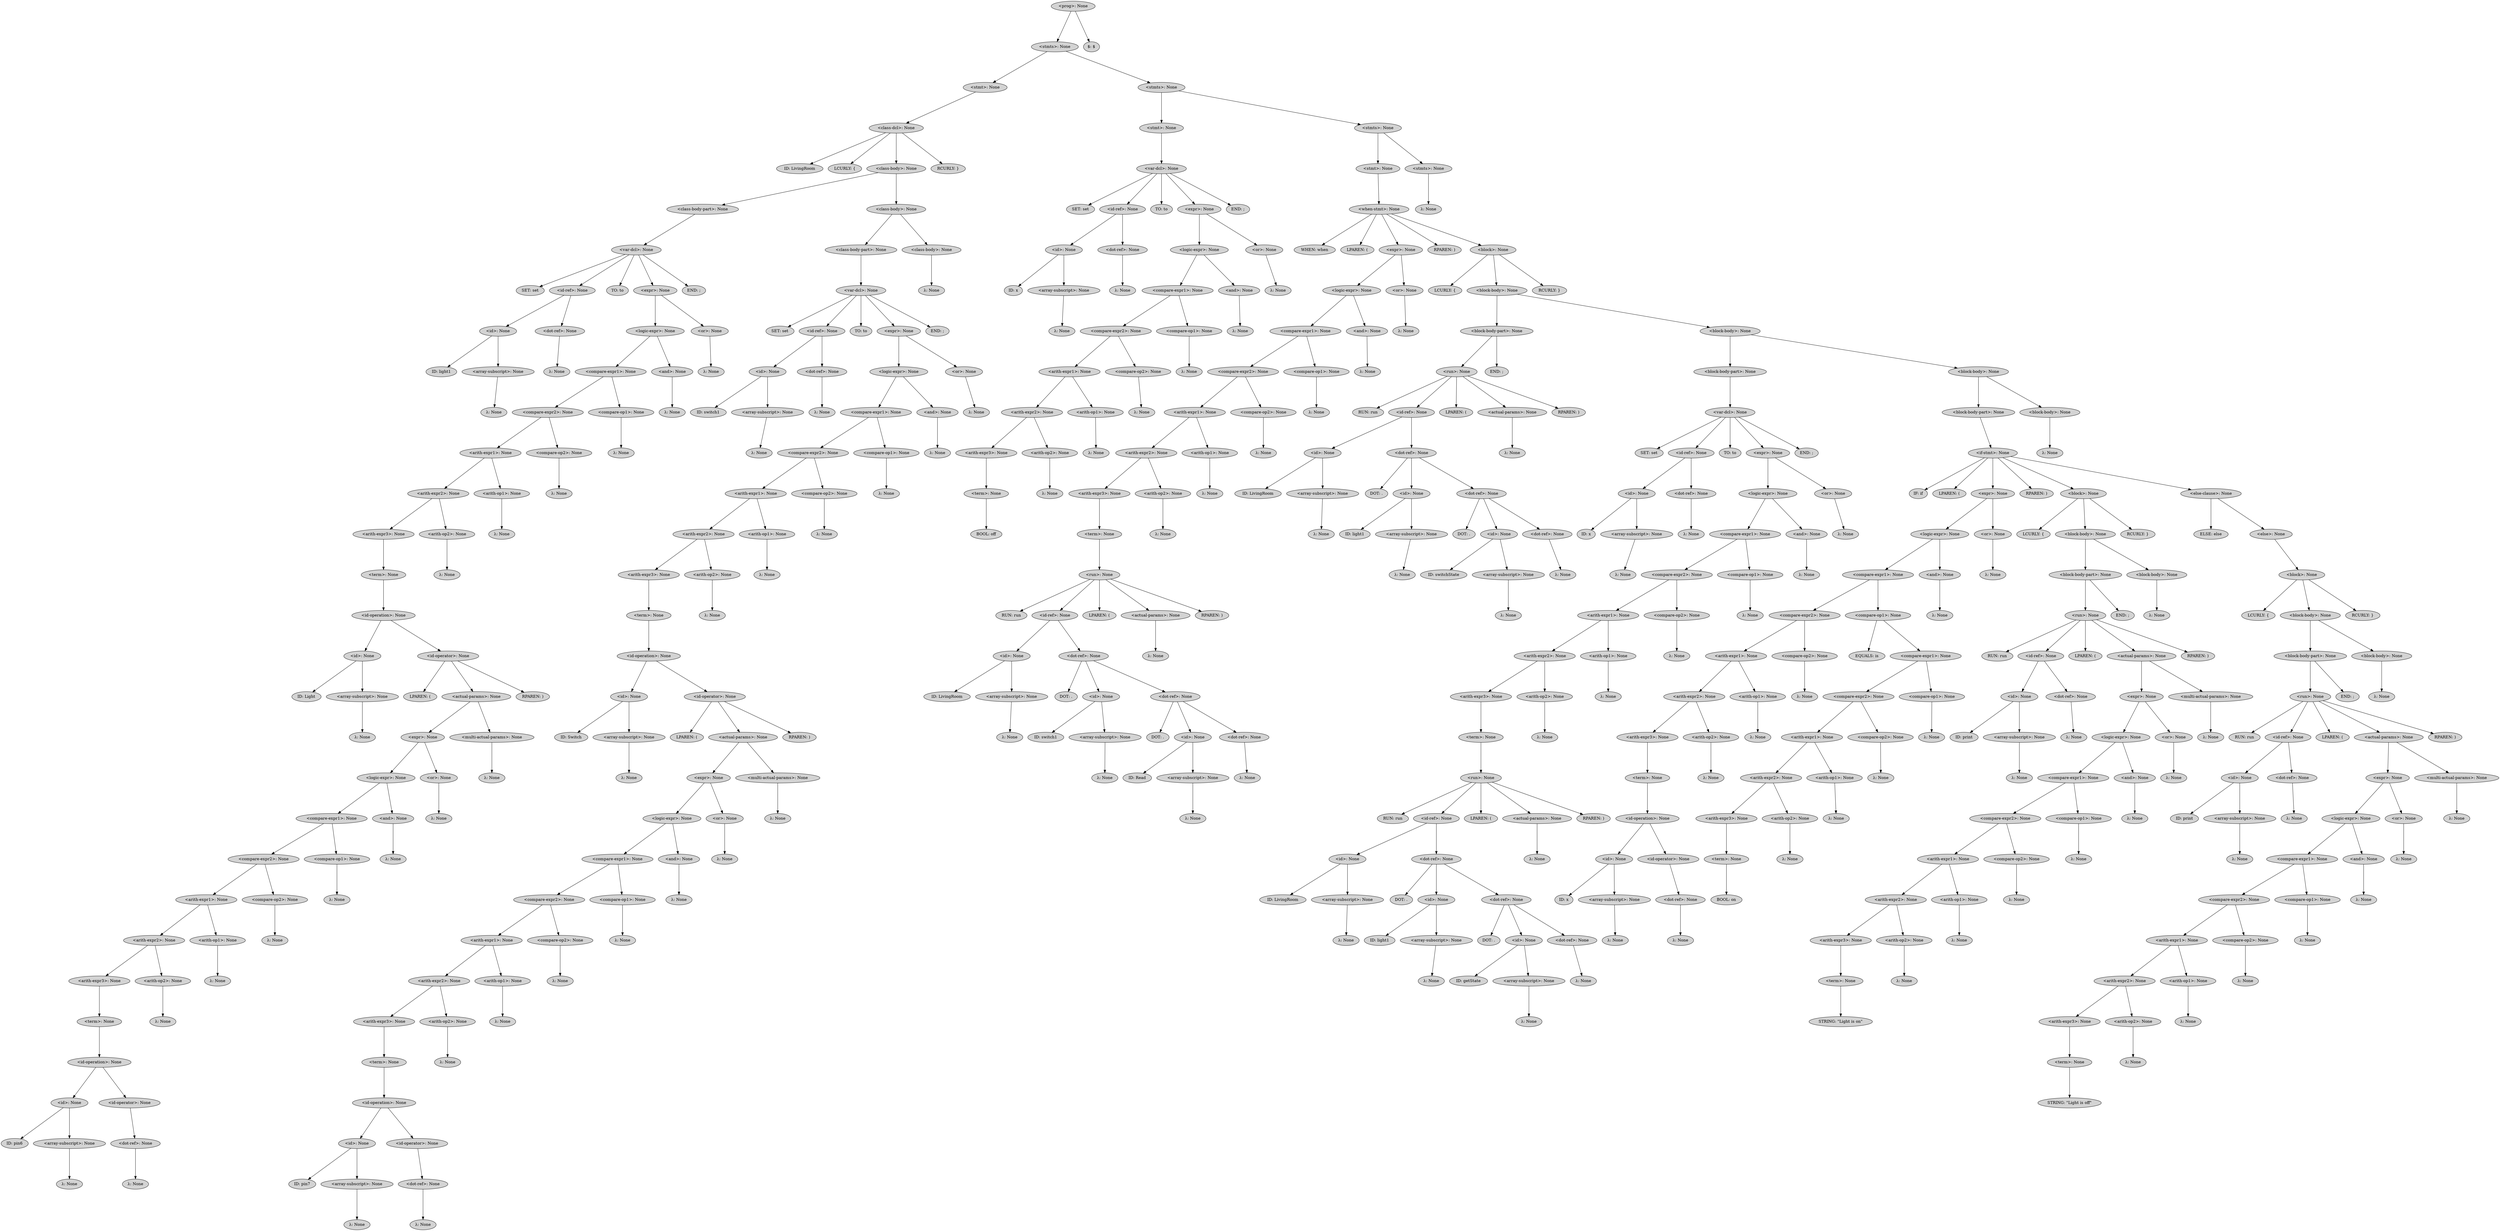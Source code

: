digraph G {
	graph [ranksep=1.5 ratio=fill]
	node [style=filled]
	overlap=false
	292417 [label="<prog>: None"]
	1020437 [label="<stmts>: None"]
	292417 -> 1020437
	1020441 [label="<stmt>: None"]
	1020437 -> 1020441
	1020445 [label="<class-dcl>: None"]
	1020441 -> 1020445
	1020447 [label="ID: LivingRoom"]
	1020445 -> 1020447
	1020449 [label="LCURLY: {"]
	1020445 -> 1020449
	1020451 [label="<class-body>: None"]
	1020445 -> 1020451
	1020455 [label="<class-body-part>: None"]
	1020451 -> 1020455
	1020459 [label="<var-dcl>: None"]
	1020455 -> 1020459
	1020461 [label="SET: set"]
	1020459 -> 1020461
	1020463 [label="<id-ref>: None"]
	1020459 -> 1020463
	1020473 [label="<id>: None"]
	1020463 -> 1020473
	1020477 [label="ID: light1"]
	1020473 -> 1020477
	1020479 [label="<array-subscript>: None"]
	1020473 -> 1020479
	1020481 [label="λ: None"]
	1020479 -> 1020481
	1020475 [label="<dot-ref>: None"]
	1020463 -> 1020475
	1020483 [label="λ: None"]
	1020475 -> 1020483
	1020465 [label="TO: to"]
	1020459 -> 1020465
	1020467 [label="<expr>: None"]
	1020459 -> 1020467
	1020485 [label="<logic-expr>: None"]
	1020467 -> 1020485
	1020489 [label="<compare-expr1>: None"]
	1020485 -> 1020489
	1020493 [label="<compare-expr2>: None"]
	1020489 -> 1020493
	1020497 [label="<arith-expr1>: None"]
	1020493 -> 1020497
	1020501 [label="<arith-expr2>: None"]
	1020497 -> 1020501
	1020505 [label="<arith-expr3>: None"]
	1020501 -> 1020505
	1020509 [label="<term>: None"]
	1020505 -> 1020509
	1020511 [label="<id-operation>: None"]
	1020509 -> 1020511
	1020513 [label="<id>: None"]
	1020511 -> 1020513
	1020517 [label="ID: Light"]
	1020513 -> 1020517
	1020519 [label="<array-subscript>: None"]
	1020513 -> 1020519
	1020521 [label="λ: None"]
	1020519 -> 1020521
	1020515 [label="<id-operator>: None"]
	1020511 -> 1020515
	1020523 [label="LPAREN: ("]
	1020515 -> 1020523
	1020525 [label="<actual-params>: None"]
	1020515 -> 1020525
	1020529 [label="<expr>: None"]
	1020525 -> 1020529
	1020533 [label="<logic-expr>: None"]
	1020529 -> 1020533
	1020537 [label="<compare-expr1>: None"]
	1020533 -> 1020537
	1020541 [label="<compare-expr2>: None"]
	1020537 -> 1020541
	1020545 [label="<arith-expr1>: None"]
	1020541 -> 1020545
	1020549 [label="<arith-expr2>: None"]
	1020545 -> 1020549
	1020553 [label="<arith-expr3>: None"]
	1020549 -> 1020553
	1020557 [label="<term>: None"]
	1020553 -> 1020557
	1020559 [label="<id-operation>: None"]
	1020557 -> 1020559
	1020561 [label="<id>: None"]
	1020559 -> 1020561
	1020565 [label="ID: pin6"]
	1020561 -> 1020565
	1020567 [label="<array-subscript>: None"]
	1020561 -> 1020567
	1020569 [label="λ: None"]
	1020567 -> 1020569
	1020563 [label="<id-operator>: None"]
	1020559 -> 1020563
	1020571 [label="<dot-ref>: None"]
	1020563 -> 1020571
	1020573 [label="λ: None"]
	1020571 -> 1020573
	1020555 [label="<arith-op2>: None"]
	1020549 -> 1020555
	1020575 [label="λ: None"]
	1020555 -> 1020575
	1020551 [label="<arith-op1>: None"]
	1020545 -> 1020551
	1020577 [label="λ: None"]
	1020551 -> 1020577
	1020547 [label="<compare-op2>: None"]
	1020541 -> 1020547
	1020579 [label="λ: None"]
	1020547 -> 1020579
	1020543 [label="<compare-op1>: None"]
	1020537 -> 1020543
	1020581 [label="λ: None"]
	1020543 -> 1020581
	1020539 [label="<and>: None"]
	1020533 -> 1020539
	1020583 [label="λ: None"]
	1020539 -> 1020583
	1020535 [label="<or>: None"]
	1020529 -> 1020535
	1020585 [label="λ: None"]
	1020535 -> 1020585
	1020531 [label="<multi-actual-params>: None"]
	1020525 -> 1020531
	1020587 [label="λ: None"]
	1020531 -> 1020587
	1020527 [label="RPAREN: )"]
	1020515 -> 1020527
	1020507 [label="<arith-op2>: None"]
	1020501 -> 1020507
	1020589 [label="λ: None"]
	1020507 -> 1020589
	1020503 [label="<arith-op1>: None"]
	1020497 -> 1020503
	1020591 [label="λ: None"]
	1020503 -> 1020591
	1020499 [label="<compare-op2>: None"]
	1020493 -> 1020499
	1020593 [label="λ: None"]
	1020499 -> 1020593
	1020495 [label="<compare-op1>: None"]
	1020489 -> 1020495
	1020595 [label="λ: None"]
	1020495 -> 1020595
	1020491 [label="<and>: None"]
	1020485 -> 1020491
	1020597 [label="λ: None"]
	1020491 -> 1020597
	1020487 [label="<or>: None"]
	1020467 -> 1020487
	1020599 [label="λ: None"]
	1020487 -> 1020599
	1020469 [label="END: ;"]
	1020459 -> 1020469
	1020457 [label="<class-body>: None"]
	1020451 -> 1020457
	1020601 [label="<class-body-part>: None"]
	1020457 -> 1020601
	1020605 [label="<var-dcl>: None"]
	1020601 -> 1020605
	1020607 [label="SET: set"]
	1020605 -> 1020607
	1020609 [label="<id-ref>: None"]
	1020605 -> 1020609
	1020619 [label="<id>: None"]
	1020609 -> 1020619
	1020623 [label="ID: switch1"]
	1020619 -> 1020623
	1020625 [label="<array-subscript>: None"]
	1020619 -> 1020625
	1020627 [label="λ: None"]
	1020625 -> 1020627
	1020621 [label="<dot-ref>: None"]
	1020609 -> 1020621
	1020629 [label="λ: None"]
	1020621 -> 1020629
	1020611 [label="TO: to"]
	1020605 -> 1020611
	1020613 [label="<expr>: None"]
	1020605 -> 1020613
	1020631 [label="<logic-expr>: None"]
	1020613 -> 1020631
	1020635 [label="<compare-expr1>: None"]
	1020631 -> 1020635
	1020639 [label="<compare-expr2>: None"]
	1020635 -> 1020639
	1020643 [label="<arith-expr1>: None"]
	1020639 -> 1020643
	1020647 [label="<arith-expr2>: None"]
	1020643 -> 1020647
	1020651 [label="<arith-expr3>: None"]
	1020647 -> 1020651
	1020655 [label="<term>: None"]
	1020651 -> 1020655
	1020657 [label="<id-operation>: None"]
	1020655 -> 1020657
	1020659 [label="<id>: None"]
	1020657 -> 1020659
	1020663 [label="ID: Switch"]
	1020659 -> 1020663
	1020665 [label="<array-subscript>: None"]
	1020659 -> 1020665
	1020667 [label="λ: None"]
	1020665 -> 1020667
	1020661 [label="<id-operator>: None"]
	1020657 -> 1020661
	1020669 [label="LPAREN: ("]
	1020661 -> 1020669
	1020671 [label="<actual-params>: None"]
	1020661 -> 1020671
	1022981 [label="<expr>: None"]
	1020671 -> 1022981
	1022985 [label="<logic-expr>: None"]
	1022981 -> 1022985
	1022989 [label="<compare-expr1>: None"]
	1022985 -> 1022989
	1022993 [label="<compare-expr2>: None"]
	1022989 -> 1022993
	1022997 [label="<arith-expr1>: None"]
	1022993 -> 1022997
	1023001 [label="<arith-expr2>: None"]
	1022997 -> 1023001
	1023005 [label="<arith-expr3>: None"]
	1023001 -> 1023005
	1023009 [label="<term>: None"]
	1023005 -> 1023009
	1023011 [label="<id-operation>: None"]
	1023009 -> 1023011
	1023013 [label="<id>: None"]
	1023011 -> 1023013
	1023017 [label="ID: pin7"]
	1023013 -> 1023017
	1023019 [label="<array-subscript>: None"]
	1023013 -> 1023019
	1023021 [label="λ: None"]
	1023019 -> 1023021
	1023015 [label="<id-operator>: None"]
	1023011 -> 1023015
	1023023 [label="<dot-ref>: None"]
	1023015 -> 1023023
	1023025 [label="λ: None"]
	1023023 -> 1023025
	1023007 [label="<arith-op2>: None"]
	1023001 -> 1023007
	1023027 [label="λ: None"]
	1023007 -> 1023027
	1023003 [label="<arith-op1>: None"]
	1022997 -> 1023003
	1023029 [label="λ: None"]
	1023003 -> 1023029
	1022999 [label="<compare-op2>: None"]
	1022993 -> 1022999
	1023031 [label="λ: None"]
	1022999 -> 1023031
	1022995 [label="<compare-op1>: None"]
	1022989 -> 1022995
	1023033 [label="λ: None"]
	1022995 -> 1023033
	1022991 [label="<and>: None"]
	1022985 -> 1022991
	1023035 [label="λ: None"]
	1022991 -> 1023035
	1022987 [label="<or>: None"]
	1022981 -> 1022987
	1023037 [label="λ: None"]
	1022987 -> 1023037
	1022983 [label="<multi-actual-params>: None"]
	1020671 -> 1022983
	1023039 [label="λ: None"]
	1022983 -> 1023039
	1022979 [label="RPAREN: )"]
	1020661 -> 1022979
	1020653 [label="<arith-op2>: None"]
	1020647 -> 1020653
	1023041 [label="λ: None"]
	1020653 -> 1023041
	1020649 [label="<arith-op1>: None"]
	1020643 -> 1020649
	1023043 [label="λ: None"]
	1020649 -> 1023043
	1020645 [label="<compare-op2>: None"]
	1020639 -> 1020645
	1023045 [label="λ: None"]
	1020645 -> 1023045
	1020641 [label="<compare-op1>: None"]
	1020635 -> 1020641
	1023047 [label="λ: None"]
	1020641 -> 1023047
	1020637 [label="<and>: None"]
	1020631 -> 1020637
	1023049 [label="λ: None"]
	1020637 -> 1023049
	1020633 [label="<or>: None"]
	1020613 -> 1020633
	1023051 [label="λ: None"]
	1020633 -> 1023051
	1020615 [label="END: ;"]
	1020605 -> 1020615
	1020603 [label="<class-body>: None"]
	1020457 -> 1020603
	1023053 [label="λ: None"]
	1020603 -> 1023053
	1020453 [label="RCURLY: }"]
	1020445 -> 1020453
	1020443 [label="<stmts>: None"]
	1020437 -> 1020443
	1023055 [label="<stmt>: None"]
	1020443 -> 1023055
	1023059 [label="<var-dcl>: None"]
	1023055 -> 1023059
	1023061 [label="SET: set"]
	1023059 -> 1023061
	1023063 [label="<id-ref>: None"]
	1023059 -> 1023063
	1023073 [label="<id>: None"]
	1023063 -> 1023073
	1023077 [label="ID: x"]
	1023073 -> 1023077
	1023079 [label="<array-subscript>: None"]
	1023073 -> 1023079
	1023081 [label="λ: None"]
	1023079 -> 1023081
	1023075 [label="<dot-ref>: None"]
	1023063 -> 1023075
	1023083 [label="λ: None"]
	1023075 -> 1023083
	1023065 [label="TO: to"]
	1023059 -> 1023065
	1023067 [label="<expr>: None"]
	1023059 -> 1023067
	1023085 [label="<logic-expr>: None"]
	1023067 -> 1023085
	1023089 [label="<compare-expr1>: None"]
	1023085 -> 1023089
	1023093 [label="<compare-expr2>: None"]
	1023089 -> 1023093
	1023097 [label="<arith-expr1>: None"]
	1023093 -> 1023097
	1023101 [label="<arith-expr2>: None"]
	1023097 -> 1023101
	1023105 [label="<arith-expr3>: None"]
	1023101 -> 1023105
	1023109 [label="<term>: None"]
	1023105 -> 1023109
	1023111 [label="BOOL: off"]
	1023109 -> 1023111
	1023107 [label="<arith-op2>: None"]
	1023101 -> 1023107
	1023113 [label="λ: None"]
	1023107 -> 1023113
	1023103 [label="<arith-op1>: None"]
	1023097 -> 1023103
	1023115 [label="λ: None"]
	1023103 -> 1023115
	1023099 [label="<compare-op2>: None"]
	1023093 -> 1023099
	1023117 [label="λ: None"]
	1023099 -> 1023117
	1023095 [label="<compare-op1>: None"]
	1023089 -> 1023095
	1023119 [label="λ: None"]
	1023095 -> 1023119
	1023091 [label="<and>: None"]
	1023085 -> 1023091
	1023121 [label="λ: None"]
	1023091 -> 1023121
	1023087 [label="<or>: None"]
	1023067 -> 1023087
	1023123 [label="λ: None"]
	1023087 -> 1023123
	1023069 [label="END: ;"]
	1023059 -> 1023069
	1023057 [label="<stmts>: None"]
	1020443 -> 1023057
	1023125 [label="<stmt>: None"]
	1023057 -> 1023125
	1023129 [label="<when-stmt>: None"]
	1023125 -> 1023129
	1023131 [label="WHEN: when"]
	1023129 -> 1023131
	1023133 [label="LPAREN: ("]
	1023129 -> 1023133
	1023135 [label="<expr>: None"]
	1023129 -> 1023135
	1023143 [label="<logic-expr>: None"]
	1023135 -> 1023143
	1023147 [label="<compare-expr1>: None"]
	1023143 -> 1023147
	1023151 [label="<compare-expr2>: None"]
	1023147 -> 1023151
	1023155 [label="<arith-expr1>: None"]
	1023151 -> 1023155
	1023159 [label="<arith-expr2>: None"]
	1023155 -> 1023159
	1023163 [label="<arith-expr3>: None"]
	1023159 -> 1023163
	1023167 [label="<term>: None"]
	1023163 -> 1023167
	1023169 [label="<run>: None"]
	1023167 -> 1023169
	1023171 [label="RUN: run"]
	1023169 -> 1023171
	1023173 [label="<id-ref>: None"]
	1023169 -> 1023173
	1023183 [label="<id>: None"]
	1023173 -> 1023183
	1023187 [label="ID: LivingRoom"]
	1023183 -> 1023187
	1023189 [label="<array-subscript>: None"]
	1023183 -> 1023189
	1023191 [label="λ: None"]
	1023189 -> 1023191
	1023185 [label="<dot-ref>: None"]
	1023173 -> 1023185
	1023193 [label="DOT: ."]
	1023185 -> 1023193
	1023195 [label="<id>: None"]
	1023185 -> 1023195
	1023199 [label="ID: switch1"]
	1023195 -> 1023199
	1023201 [label="<array-subscript>: None"]
	1023195 -> 1023201
	1023203 [label="λ: None"]
	1023201 -> 1023203
	1023197 [label="<dot-ref>: None"]
	1023185 -> 1023197
	1023205 [label="DOT: ."]
	1023197 -> 1023205
	1023207 [label="<id>: None"]
	1023197 -> 1023207
	1023211 [label="ID: Read"]
	1023207 -> 1023211
	1023213 [label="<array-subscript>: None"]
	1023207 -> 1023213
	1023215 [label="λ: None"]
	1023213 -> 1023215
	1023209 [label="<dot-ref>: None"]
	1023197 -> 1023209
	1023217 [label="λ: None"]
	1023209 -> 1023217
	1023175 [label="LPAREN: ("]
	1023169 -> 1023175
	1023177 [label="<actual-params>: None"]
	1023169 -> 1023177
	1023219 [label="λ: None"]
	1023177 -> 1023219
	1023179 [label="RPAREN: )"]
	1023169 -> 1023179
	1023165 [label="<arith-op2>: None"]
	1023159 -> 1023165
	1023221 [label="λ: None"]
	1023165 -> 1023221
	1023161 [label="<arith-op1>: None"]
	1023155 -> 1023161
	1023223 [label="λ: None"]
	1023161 -> 1023223
	1023157 [label="<compare-op2>: None"]
	1023151 -> 1023157
	1023225 [label="λ: None"]
	1023157 -> 1023225
	1023153 [label="<compare-op1>: None"]
	1023147 -> 1023153
	1023227 [label="λ: None"]
	1023153 -> 1023227
	1023149 [label="<and>: None"]
	1023143 -> 1023149
	1023229 [label="λ: None"]
	1023149 -> 1023229
	1023145 [label="<or>: None"]
	1023135 -> 1023145
	1023231 [label="λ: None"]
	1023145 -> 1023231
	1023137 [label="RPAREN: )"]
	1023129 -> 1023137
	1023139 [label="<block>: None"]
	1023129 -> 1023139
	1024259 [label="LCURLY: {"]
	1023139 -> 1024259
	1024261 [label="<block-body>: None"]
	1023139 -> 1024261
	1024265 [label="<block-body-part>: None"]
	1024261 -> 1024265
	1024269 [label="<run>: None"]
	1024265 -> 1024269
	1024273 [label="RUN: run"]
	1024269 -> 1024273
	1024275 [label="<id-ref>: None"]
	1024269 -> 1024275
	1024285 [label="<id>: None"]
	1024275 -> 1024285
	1024289 [label="ID: LivingRoom"]
	1024285 -> 1024289
	1024291 [label="<array-subscript>: None"]
	1024285 -> 1024291
	1024293 [label="λ: None"]
	1024291 -> 1024293
	1024287 [label="<dot-ref>: None"]
	1024275 -> 1024287
	1024295 [label="DOT: ."]
	1024287 -> 1024295
	1024297 [label="<id>: None"]
	1024287 -> 1024297
	1024301 [label="ID: light1"]
	1024297 -> 1024301
	1024303 [label="<array-subscript>: None"]
	1024297 -> 1024303
	1024305 [label="λ: None"]
	1024303 -> 1024305
	1024299 [label="<dot-ref>: None"]
	1024287 -> 1024299
	1024307 [label="DOT: ."]
	1024299 -> 1024307
	1024309 [label="<id>: None"]
	1024299 -> 1024309
	1024313 [label="ID: switchState"]
	1024309 -> 1024313
	1024315 [label="<array-subscript>: None"]
	1024309 -> 1024315
	1024317 [label="λ: None"]
	1024315 -> 1024317
	1024311 [label="<dot-ref>: None"]
	1024299 -> 1024311
	1024319 [label="λ: None"]
	1024311 -> 1024319
	1024277 [label="LPAREN: ("]
	1024269 -> 1024277
	1024279 [label="<actual-params>: None"]
	1024269 -> 1024279
	1024321 [label="λ: None"]
	1024279 -> 1024321
	1024281 [label="RPAREN: )"]
	1024269 -> 1024281
	1024271 [label="END: ;"]
	1024265 -> 1024271
	1024267 [label="<block-body>: None"]
	1024261 -> 1024267
	1024323 [label="<block-body-part>: None"]
	1024267 -> 1024323
	1024327 [label="<var-dcl>: None"]
	1024323 -> 1024327
	1024329 [label="SET: set"]
	1024327 -> 1024329
	1024331 [label="<id-ref>: None"]
	1024327 -> 1024331
	1024341 [label="<id>: None"]
	1024331 -> 1024341
	1024345 [label="ID: x"]
	1024341 -> 1024345
	1024347 [label="<array-subscript>: None"]
	1024341 -> 1024347
	1024349 [label="λ: None"]
	1024347 -> 1024349
	1024343 [label="<dot-ref>: None"]
	1024331 -> 1024343
	1024351 [label="λ: None"]
	1024343 -> 1024351
	1024333 [label="TO: to"]
	1024327 -> 1024333
	1024335 [label="<expr>: None"]
	1024327 -> 1024335
	1024353 [label="<logic-expr>: None"]
	1024335 -> 1024353
	1024357 [label="<compare-expr1>: None"]
	1024353 -> 1024357
	1024361 [label="<compare-expr2>: None"]
	1024357 -> 1024361
	1024365 [label="<arith-expr1>: None"]
	1024361 -> 1024365
	1024369 [label="<arith-expr2>: None"]
	1024365 -> 1024369
	1024373 [label="<arith-expr3>: None"]
	1024369 -> 1024373
	1024377 [label="<term>: None"]
	1024373 -> 1024377
	1024379 [label="<run>: None"]
	1024377 -> 1024379
	1024381 [label="RUN: run"]
	1024379 -> 1024381
	1024383 [label="<id-ref>: None"]
	1024379 -> 1024383
	1024393 [label="<id>: None"]
	1024383 -> 1024393
	1024397 [label="ID: LivingRoom"]
	1024393 -> 1024397
	1024399 [label="<array-subscript>: None"]
	1024393 -> 1024399
	1024401 [label="λ: None"]
	1024399 -> 1024401
	1024395 [label="<dot-ref>: None"]
	1024383 -> 1024395
	1024403 [label="DOT: ."]
	1024395 -> 1024403
	1024405 [label="<id>: None"]
	1024395 -> 1024405
	1024409 [label="ID: light1"]
	1024405 -> 1024409
	1024411 [label="<array-subscript>: None"]
	1024405 -> 1024411
	1024413 [label="λ: None"]
	1024411 -> 1024413
	1024407 [label="<dot-ref>: None"]
	1024395 -> 1024407
	1024415 [label="DOT: ."]
	1024407 -> 1024415
	1024417 [label="<id>: None"]
	1024407 -> 1024417
	1024421 [label="ID: getState"]
	1024417 -> 1024421
	1024423 [label="<array-subscript>: None"]
	1024417 -> 1024423
	1024425 [label="λ: None"]
	1024423 -> 1024425
	1024419 [label="<dot-ref>: None"]
	1024407 -> 1024419
	1024427 [label="λ: None"]
	1024419 -> 1024427
	1024385 [label="LPAREN: ("]
	1024379 -> 1024385
	1024387 [label="<actual-params>: None"]
	1024379 -> 1024387
	1024429 [label="λ: None"]
	1024387 -> 1024429
	1024389 [label="RPAREN: )"]
	1024379 -> 1024389
	1024375 [label="<arith-op2>: None"]
	1024369 -> 1024375
	1024431 [label="λ: None"]
	1024375 -> 1024431
	1024371 [label="<arith-op1>: None"]
	1024365 -> 1024371
	1024433 [label="λ: None"]
	1024371 -> 1024433
	1024367 [label="<compare-op2>: None"]
	1024361 -> 1024367
	1024435 [label="λ: None"]
	1024367 -> 1024435
	1024363 [label="<compare-op1>: None"]
	1024357 -> 1024363
	1024437 [label="λ: None"]
	1024363 -> 1024437
	1024359 [label="<and>: None"]
	1024353 -> 1024359
	1024439 [label="λ: None"]
	1024359 -> 1024439
	1024355 [label="<or>: None"]
	1024335 -> 1024355
	1024441 [label="λ: None"]
	1024355 -> 1024441
	1024337 [label="END: ;"]
	1024327 -> 1024337
	1024325 [label="<block-body>: None"]
	1024267 -> 1024325
	1024443 [label="<block-body-part>: None"]
	1024325 -> 1024443
	1024447 [label="<if-stmt>: None"]
	1024443 -> 1024447
	1024449 [label="IF: if"]
	1024447 -> 1024449
	1024451 [label="LPAREN: ("]
	1024447 -> 1024451
	1024453 [label="<expr>: None"]
	1024447 -> 1024453
	1024463 [label="<logic-expr>: None"]
	1024453 -> 1024463
	1024467 [label="<compare-expr1>: None"]
	1024463 -> 1024467
	1024471 [label="<compare-expr2>: None"]
	1024467 -> 1024471
	1024475 [label="<arith-expr1>: None"]
	1024471 -> 1024475
	1024479 [label="<arith-expr2>: None"]
	1024475 -> 1024479
	1024483 [label="<arith-expr3>: None"]
	1024479 -> 1024483
	1024487 [label="<term>: None"]
	1024483 -> 1024487
	1024489 [label="<id-operation>: None"]
	1024487 -> 1024489
	1024491 [label="<id>: None"]
	1024489 -> 1024491
	1024495 [label="ID: x"]
	1024491 -> 1024495
	1024497 [label="<array-subscript>: None"]
	1024491 -> 1024497
	1024499 [label="λ: None"]
	1024497 -> 1024499
	1024493 [label="<id-operator>: None"]
	1024489 -> 1024493
	1024501 [label="<dot-ref>: None"]
	1024493 -> 1024501
	1024503 [label="λ: None"]
	1024501 -> 1024503
	1024485 [label="<arith-op2>: None"]
	1024479 -> 1024485
	1024505 [label="λ: None"]
	1024485 -> 1024505
	1024481 [label="<arith-op1>: None"]
	1024475 -> 1024481
	1024507 [label="λ: None"]
	1024481 -> 1024507
	1024477 [label="<compare-op2>: None"]
	1024471 -> 1024477
	1024509 [label="λ: None"]
	1024477 -> 1024509
	1024473 [label="<compare-op1>: None"]
	1024467 -> 1024473
	1024511 [label="EQUALS: is"]
	1024473 -> 1024511
	1025539 [label="<compare-expr1>: None"]
	1024473 -> 1025539
	1025541 [label="<compare-expr2>: None"]
	1025539 -> 1025541
	1025545 [label="<arith-expr1>: None"]
	1025541 -> 1025545
	1025549 [label="<arith-expr2>: None"]
	1025545 -> 1025549
	1025553 [label="<arith-expr3>: None"]
	1025549 -> 1025553
	1025557 [label="<term>: None"]
	1025553 -> 1025557
	1025559 [label="BOOL: on"]
	1025557 -> 1025559
	1025555 [label="<arith-op2>: None"]
	1025549 -> 1025555
	1025561 [label="λ: None"]
	1025555 -> 1025561
	1025551 [label="<arith-op1>: None"]
	1025545 -> 1025551
	1025563 [label="λ: None"]
	1025551 -> 1025563
	1025547 [label="<compare-op2>: None"]
	1025541 -> 1025547
	1025565 [label="λ: None"]
	1025547 -> 1025565
	1025543 [label="<compare-op1>: None"]
	1025539 -> 1025543
	1025567 [label="λ: None"]
	1025543 -> 1025567
	1024469 [label="<and>: None"]
	1024463 -> 1024469
	1025569 [label="λ: None"]
	1024469 -> 1025569
	1024465 [label="<or>: None"]
	1024453 -> 1024465
	1025571 [label="λ: None"]
	1024465 -> 1025571
	1024455 [label="RPAREN: )"]
	1024447 -> 1024455
	1024457 [label="<block>: None"]
	1024447 -> 1024457
	1025573 [label="LCURLY: {"]
	1024457 -> 1025573
	1025575 [label="<block-body>: None"]
	1024457 -> 1025575
	1025579 [label="<block-body-part>: None"]
	1025575 -> 1025579
	1025583 [label="<run>: None"]
	1025579 -> 1025583
	1025587 [label="RUN: run"]
	1025583 -> 1025587
	1025589 [label="<id-ref>: None"]
	1025583 -> 1025589
	1025599 [label="<id>: None"]
	1025589 -> 1025599
	1025603 [label="ID: print"]
	1025599 -> 1025603
	1025605 [label="<array-subscript>: None"]
	1025599 -> 1025605
	1025607 [label="λ: None"]
	1025605 -> 1025607
	1025601 [label="<dot-ref>: None"]
	1025589 -> 1025601
	1025609 [label="λ: None"]
	1025601 -> 1025609
	1025591 [label="LPAREN: ("]
	1025583 -> 1025591
	1025593 [label="<actual-params>: None"]
	1025583 -> 1025593
	1025611 [label="<expr>: None"]
	1025593 -> 1025611
	1025615 [label="<logic-expr>: None"]
	1025611 -> 1025615
	1025619 [label="<compare-expr1>: None"]
	1025615 -> 1025619
	1025623 [label="<compare-expr2>: None"]
	1025619 -> 1025623
	1025627 [label="<arith-expr1>: None"]
	1025623 -> 1025627
	1025631 [label="<arith-expr2>: None"]
	1025627 -> 1025631
	1025635 [label="<arith-expr3>: None"]
	1025631 -> 1025635
	1025639 [label="<term>: None"]
	1025635 -> 1025639
	1025641 [label="STRING: \"Light is on\""]
	1025639 -> 1025641
	1025637 [label="<arith-op2>: None"]
	1025631 -> 1025637
	1025643 [label="λ: None"]
	1025637 -> 1025643
	1025633 [label="<arith-op1>: None"]
	1025627 -> 1025633
	1025645 [label="λ: None"]
	1025633 -> 1025645
	1025629 [label="<compare-op2>: None"]
	1025623 -> 1025629
	1025647 [label="λ: None"]
	1025629 -> 1025647
	1025625 [label="<compare-op1>: None"]
	1025619 -> 1025625
	1025649 [label="λ: None"]
	1025625 -> 1025649
	1025621 [label="<and>: None"]
	1025615 -> 1025621
	1025651 [label="λ: None"]
	1025621 -> 1025651
	1025617 [label="<or>: None"]
	1025611 -> 1025617
	1025653 [label="λ: None"]
	1025617 -> 1025653
	1025613 [label="<multi-actual-params>: None"]
	1025593 -> 1025613
	1025655 [label="λ: None"]
	1025613 -> 1025655
	1025595 [label="RPAREN: )"]
	1025583 -> 1025595
	1025585 [label="END: ;"]
	1025579 -> 1025585
	1025581 [label="<block-body>: None"]
	1025575 -> 1025581
	1025657 [label="λ: None"]
	1025581 -> 1025657
	1025577 [label="RCURLY: }"]
	1024457 -> 1025577
	1024461 [label="<else-clause>: None"]
	1024447 -> 1024461
	1025659 [label="ELSE: else"]
	1024461 -> 1025659
	1025661 [label="<else>: None"]
	1024461 -> 1025661
	1025663 [label="<block>: None"]
	1025661 -> 1025663
	1025665 [label="LCURLY: {"]
	1025663 -> 1025665
	1025667 [label="<block-body>: None"]
	1025663 -> 1025667
	1025671 [label="<block-body-part>: None"]
	1025667 -> 1025671
	1025675 [label="<run>: None"]
	1025671 -> 1025675
	1025679 [label="RUN: run"]
	1025675 -> 1025679
	1025681 [label="<id-ref>: None"]
	1025675 -> 1025681
	1025691 [label="<id>: None"]
	1025681 -> 1025691
	1025695 [label="ID: print"]
	1025691 -> 1025695
	1025697 [label="<array-subscript>: None"]
	1025691 -> 1025697
	1025699 [label="λ: None"]
	1025697 -> 1025699
	1025693 [label="<dot-ref>: None"]
	1025681 -> 1025693
	1025701 [label="λ: None"]
	1025693 -> 1025701
	1025683 [label="LPAREN: ("]
	1025675 -> 1025683
	1025685 [label="<actual-params>: None"]
	1025675 -> 1025685
	1025703 [label="<expr>: None"]
	1025685 -> 1025703
	1025707 [label="<logic-expr>: None"]
	1025703 -> 1025707
	1025711 [label="<compare-expr1>: None"]
	1025707 -> 1025711
	1025715 [label="<compare-expr2>: None"]
	1025711 -> 1025715
	1025719 [label="<arith-expr1>: None"]
	1025715 -> 1025719
	1025723 [label="<arith-expr2>: None"]
	1025719 -> 1025723
	1025727 [label="<arith-expr3>: None"]
	1025723 -> 1025727
	1025731 [label="<term>: None"]
	1025727 -> 1025731
	1025733 [label="STRING: \"Light is off\""]
	1025731 -> 1025733
	1025729 [label="<arith-op2>: None"]
	1025723 -> 1025729
	1025735 [label="λ: None"]
	1025729 -> 1025735
	1025725 [label="<arith-op1>: None"]
	1025719 -> 1025725
	1025737 [label="λ: None"]
	1025725 -> 1025737
	1025721 [label="<compare-op2>: None"]
	1025715 -> 1025721
	1025739 [label="λ: None"]
	1025721 -> 1025739
	1025717 [label="<compare-op1>: None"]
	1025711 -> 1025717
	1025741 [label="λ: None"]
	1025717 -> 1025741
	1025713 [label="<and>: None"]
	1025707 -> 1025713
	1025743 [label="λ: None"]
	1025713 -> 1025743
	1025709 [label="<or>: None"]
	1025703 -> 1025709
	1025745 [label="λ: None"]
	1025709 -> 1025745
	1025705 [label="<multi-actual-params>: None"]
	1025685 -> 1025705
	1025747 [label="λ: None"]
	1025705 -> 1025747
	1025687 [label="RPAREN: )"]
	1025675 -> 1025687
	1025677 [label="END: ;"]
	1025671 -> 1025677
	1025673 [label="<block-body>: None"]
	1025667 -> 1025673
	1025749 [label="λ: None"]
	1025673 -> 1025749
	1025669 [label="RCURLY: }"]
	1025663 -> 1025669
	1024445 [label="<block-body>: None"]
	1024325 -> 1024445
	1025751 [label="λ: None"]
	1024445 -> 1025751
	1024263 [label="RCURLY: }"]
	1023139 -> 1024263
	1023127 [label="<stmts>: None"]
	1023057 -> 1023127
	1025753 [label="λ: None"]
	1023127 -> 1025753
	1020439 [label="$: $"]
	292417 -> 1020439
}
